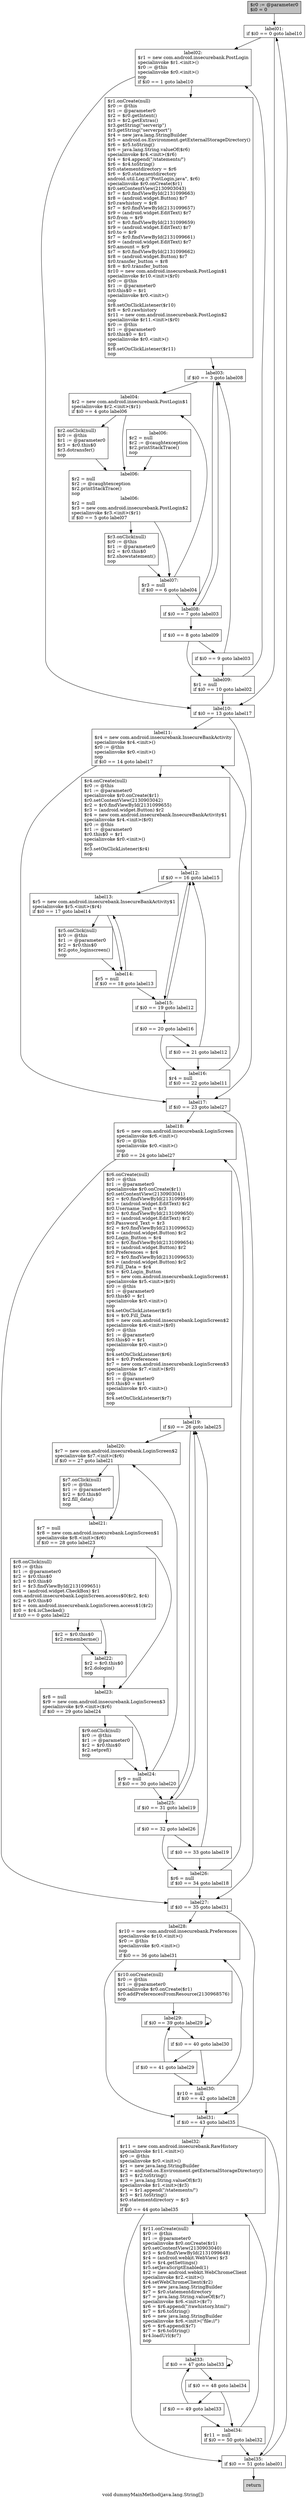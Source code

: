 digraph "void dummyMainMethod(java.lang.String[])" {
    label="void dummyMainMethod(java.lang.String[])";
    node [shape=box];
    "0" [style=filled,fillcolor=gray,label="$r0 := @parameter0\l$i0 = 0\l",];
    "1" [label="label01:\nif $i0 == 0 goto label10\l",];
    "0"->"1";
    "2" [label="label02:\n$r1 = new com.android.insecurebank.PostLogin\lspecialinvoke $r1.<init>()\l$r0 := @this\lspecialinvoke $r0.<init>()\lnop\lif $i0 == 1 goto label10\l",];
    "1"->"2";
    "15" [label="label10:\nif $i0 == 13 goto label17\l",];
    "1"->"15";
    "3" [label="$r1.onCreate(null)\l$r0 := @this\l$r1 := @parameter0\l$r2 = $r0.getIntent()\l$r3 = $r2.getExtras()\l$r3.getString(\"serverip\")\l$r3.getString(\"serverport\")\l$r4 = new java.lang.StringBuilder\l$r5 = android.os.Environment.getExternalStorageDirectory()\l$r6 = $r5.toString()\l$r6 = java.lang.String.valueOf($r6)\lspecialinvoke $r4.<init>($r6)\l$r4 = $r4.append(\"/statements/\")\l$r6 = $r4.toString()\l$r0.statementdirectory = $r6\l$r6 = $r0.statementdirectory\landroid.util.Log.i(\"PostLogin.java\", $r6)\lspecialinvoke $r0.onCreate($r1)\l$r0.setContentView(2130903043)\l$r7 = $r0.findViewById(2131099663)\l$r8 = (android.widget.Button) $r7\l$r0.rawhistory = $r8\l$r7 = $r0.findViewById(2131099657)\l$r9 = (android.widget.EditText) $r7\l$r0.from = $r9\l$r7 = $r0.findViewById(2131099659)\l$r9 = (android.widget.EditText) $r7\l$r0.to = $r9\l$r7 = $r0.findViewById(2131099661)\l$r9 = (android.widget.EditText) $r7\l$r0.amount = $r9\l$r7 = $r0.findViewById(2131099662)\l$r8 = (android.widget.Button) $r7\l$r0.transfer_button = $r8\l$r8 = $r0.transfer_button\l$r10 = new com.android.insecurebank.PostLogin$1\lspecialinvoke $r10.<init>($r0)\l$r0 := @this\l$r1 := @parameter0\l$r0.this$0 = $r1\lspecialinvoke $r0.<init>()\lnop\l$r8.setOnClickListener($r10)\l$r8 = $r0.rawhistory\l$r11 = new com.android.insecurebank.PostLogin$2\lspecialinvoke $r11.<init>($r0)\l$r0 := @this\l$r1 := @parameter0\l$r0.this$0 = $r1\lspecialinvoke $r0.<init>()\lnop\l$r8.setOnClickListener($r11)\lnop\l",];
    "2"->"3";
    "2"->"15";
    "4" [label="label03:\nif $i0 == 3 goto label08\l",];
    "3"->"4";
    "5" [label="label04:\n$r2 = new com.android.insecurebank.PostLogin$1\lspecialinvoke $r2.<init>($r1)\lif $i0 == 4 goto label06\l",];
    "4"->"5";
    "11" [label="label08:\nif $i0 == 7 goto label03\l",];
    "4"->"11";
    "6" [label="$r2.onClick(null)\l$r0 := @this\l$r1 := @parameter0\l$r3 = $r0.this$0\l$r3.dotransfer()\lnop\l",];
    "5"->"6";
    "8" [label="label06:\n$r2 = null\l$r2 := @caughtexception\l$r2.printStackTrace()\lnop\llabel06:\n$r2 = null\l$r3 = new com.android.insecurebank.PostLogin$2\lspecialinvoke $r3.<init>($r1)\lif $i0 == 5 goto label07\l",];
    "5"->"8";
    "6"->"8";
    "7" [label="label06:\n$r2 = null\l$r2 := @caughtexception\l$r2.printStackTrace()\lnop\l",];
    "7"->"8";
    "9" [label="$r3.onClick(null)\l$r0 := @this\l$r1 := @parameter0\l$r2 = $r0.this$0\l$r2.showstatement()\lnop\l",];
    "8"->"9";
    "10" [label="label07:\n$r3 = null\lif $i0 == 6 goto label04\l",];
    "8"->"10";
    "9"->"10";
    "10"->"5";
    "10"->"11";
    "11"->"4";
    "12" [label="if $i0 == 8 goto label09\l",];
    "11"->"12";
    "13" [label="if $i0 == 9 goto label03\l",];
    "12"->"13";
    "14" [label="label09:\n$r1 = null\lif $i0 == 10 goto label02\l",];
    "12"->"14";
    "13"->"4";
    "13"->"14";
    "14"->"2";
    "14"->"15";
    "16" [label="label11:\n$r4 = new com.android.insecurebank.InsecureBankActivity\lspecialinvoke $r4.<init>()\l$r0 := @this\lspecialinvoke $r0.<init>()\lnop\lif $i0 == 14 goto label17\l",];
    "15"->"16";
    "26" [label="label17:\nif $i0 == 23 goto label27\l",];
    "15"->"26";
    "17" [label="$r4.onCreate(null)\l$r0 := @this\l$r1 := @parameter0\lspecialinvoke $r0.onCreate($r1)\l$r0.setContentView(2130903042)\l$r2 = $r0.findViewById(2131099655)\l$r3 = (android.widget.Button) $r2\l$r4 = new com.android.insecurebank.InsecureBankActivity$1\lspecialinvoke $r4.<init>($r0)\l$r0 := @this\l$r1 := @parameter0\l$r0.this$0 = $r1\lspecialinvoke $r0.<init>()\lnop\l$r3.setOnClickListener($r4)\lnop\l",];
    "16"->"17";
    "16"->"26";
    "18" [label="label12:\nif $i0 == 16 goto label15\l",];
    "17"->"18";
    "19" [label="label13:\n$r5 = new com.android.insecurebank.InsecureBankActivity$1\lspecialinvoke $r5.<init>($r4)\lif $i0 == 17 goto label14\l",];
    "18"->"19";
    "22" [label="label15:\nif $i0 == 19 goto label12\l",];
    "18"->"22";
    "20" [label="$r5.onClick(null)\l$r0 := @this\l$r1 := @parameter0\l$r2 = $r0.this$0\l$r2.goto_loginscreen()\lnop\l",];
    "19"->"20";
    "21" [label="label14:\n$r5 = null\lif $i0 == 18 goto label13\l",];
    "19"->"21";
    "20"->"21";
    "21"->"19";
    "21"->"22";
    "22"->"18";
    "23" [label="if $i0 == 20 goto label16\l",];
    "22"->"23";
    "24" [label="if $i0 == 21 goto label12\l",];
    "23"->"24";
    "25" [label="label16:\n$r4 = null\lif $i0 == 22 goto label11\l",];
    "23"->"25";
    "24"->"18";
    "24"->"25";
    "25"->"16";
    "25"->"26";
    "27" [label="label18:\n$r6 = new com.android.insecurebank.LoginScreen\lspecialinvoke $r6.<init>()\l$r0 := @this\lspecialinvoke $r0.<init>()\lnop\lif $i0 == 24 goto label27\l",];
    "26"->"27";
    "43" [label="label27:\nif $i0 == 35 goto label31\l",];
    "26"->"43";
    "28" [label="$r6.onCreate(null)\l$r0 := @this\l$r1 := @parameter0\lspecialinvoke $r0.onCreate($r1)\l$r0.setContentView(2130903041)\l$r2 = $r0.findViewById(2131099649)\l$r3 = (android.widget.EditText) $r2\l$r0.Username_Text = $r3\l$r2 = $r0.findViewById(2131099650)\l$r3 = (android.widget.EditText) $r2\l$r0.Password_Text = $r3\l$r2 = $r0.findViewById(2131099652)\l$r4 = (android.widget.Button) $r2\l$r0.Login_Button = $r4\l$r2 = $r0.findViewById(2131099654)\l$r4 = (android.widget.Button) $r2\l$r0.Preferences = $r4\l$r2 = $r0.findViewById(2131099653)\l$r4 = (android.widget.Button) $r2\l$r0.Fill_Data = $r4\l$r4 = $r0.Login_Button\l$r5 = new com.android.insecurebank.LoginScreen$1\lspecialinvoke $r5.<init>($r0)\l$r0 := @this\l$r1 := @parameter0\l$r0.this$0 = $r1\lspecialinvoke $r0.<init>()\lnop\l$r4.setOnClickListener($r5)\l$r4 = $r0.Fill_Data\l$r6 = new com.android.insecurebank.LoginScreen$2\lspecialinvoke $r6.<init>($r0)\l$r0 := @this\l$r1 := @parameter0\l$r0.this$0 = $r1\lspecialinvoke $r0.<init>()\lnop\l$r4.setOnClickListener($r6)\l$r4 = $r0.Preferences\l$r7 = new com.android.insecurebank.LoginScreen$3\lspecialinvoke $r7.<init>($r0)\l$r0 := @this\l$r1 := @parameter0\l$r0.this$0 = $r1\lspecialinvoke $r0.<init>()\lnop\l$r4.setOnClickListener($r7)\lnop\l",];
    "27"->"28";
    "27"->"43";
    "29" [label="label19:\nif $i0 == 26 goto label25\l",];
    "28"->"29";
    "30" [label="label20:\n$r7 = new com.android.insecurebank.LoginScreen$2\lspecialinvoke $r7.<init>($r6)\lif $i0 == 27 goto label21\l",];
    "29"->"30";
    "39" [label="label25:\nif $i0 == 31 goto label19\l",];
    "29"->"39";
    "31" [label="$r7.onClick(null)\l$r0 := @this\l$r1 := @parameter0\l$r2 = $r0.this$0\l$r2.fill_data()\lnop\l",];
    "30"->"31";
    "32" [label="label21:\n$r7 = null\l$r8 = new com.android.insecurebank.LoginScreen$1\lspecialinvoke $r8.<init>($r6)\lif $i0 == 28 goto label23\l",];
    "30"->"32";
    "31"->"32";
    "33" [label="$r8.onClick(null)\l$r0 := @this\l$r1 := @parameter0\l$r2 = $r0.this$0\l$r3 = $r0.this$0\l$r1 = $r3.findViewById(2131099651)\l$r4 = (android.widget.CheckBox) $r1\lcom.android.insecurebank.LoginScreen.access$0($r2, $r4)\l$r2 = $r0.this$0\l$r4 = com.android.insecurebank.LoginScreen.access$1($r2)\l$z0 = $r4.isChecked()\lif $z0 == 0 goto label22\l",];
    "32"->"33";
    "36" [label="label23:\n$r8 = null\l$r9 = new com.android.insecurebank.LoginScreen$3\lspecialinvoke $r9.<init>($r6)\lif $i0 == 29 goto label24\l",];
    "32"->"36";
    "34" [label="$r2 = $r0.this$0\l$r2.rememberme()\l",];
    "33"->"34";
    "35" [label="label22:\n$r2 = $r0.this$0\l$r2.dologin()\lnop\l",];
    "33"->"35";
    "34"->"35";
    "35"->"36";
    "37" [label="$r9.onClick(null)\l$r0 := @this\l$r1 := @parameter0\l$r2 = $r0.this$0\l$r2.setpref()\lnop\l",];
    "36"->"37";
    "38" [label="label24:\n$r9 = null\lif $i0 == 30 goto label20\l",];
    "36"->"38";
    "37"->"38";
    "38"->"30";
    "38"->"39";
    "39"->"29";
    "40" [label="if $i0 == 32 goto label26\l",];
    "39"->"40";
    "41" [label="if $i0 == 33 goto label19\l",];
    "40"->"41";
    "42" [label="label26:\n$r6 = null\lif $i0 == 34 goto label18\l",];
    "40"->"42";
    "41"->"29";
    "41"->"42";
    "42"->"27";
    "42"->"43";
    "44" [label="label28:\n$r10 = new com.android.insecurebank.Preferences\lspecialinvoke $r10.<init>()\l$r0 := @this\lspecialinvoke $r0.<init>()\lnop\lif $i0 == 36 goto label31\l",];
    "43"->"44";
    "50" [label="label31:\nif $i0 == 43 goto label35\l",];
    "43"->"50";
    "45" [label="$r10.onCreate(null)\l$r0 := @this\l$r1 := @parameter0\lspecialinvoke $r0.onCreate($r1)\l$r0.addPreferencesFromResource(2130968576)\lnop\l",];
    "44"->"45";
    "44"->"50";
    "46" [label="label29:\nif $i0 == 39 goto label29\l",];
    "45"->"46";
    "46"->"46";
    "47" [label="if $i0 == 40 goto label30\l",];
    "46"->"47";
    "48" [label="if $i0 == 41 goto label29\l",];
    "47"->"48";
    "49" [label="label30:\n$r10 = null\lif $i0 == 42 goto label28\l",];
    "47"->"49";
    "48"->"46";
    "48"->"49";
    "49"->"44";
    "49"->"50";
    "51" [label="label32:\n$r11 = new com.android.insecurebank.RawHistory\lspecialinvoke $r11.<init>()\l$r0 := @this\lspecialinvoke $r0.<init>()\l$r1 = new java.lang.StringBuilder\l$r2 = android.os.Environment.getExternalStorageDirectory()\l$r3 = $r2.toString()\l$r3 = java.lang.String.valueOf($r3)\lspecialinvoke $r1.<init>($r3)\l$r1 = $r1.append(\"/statements/\")\l$r3 = $r1.toString()\l$r0.statementdirectory = $r3\lnop\lif $i0 == 44 goto label35\l",];
    "50"->"51";
    "57" [label="label35:\nif $i0 == 51 goto label01\l",];
    "50"->"57";
    "52" [label="$r11.onCreate(null)\l$r0 := @this\l$r1 := @parameter0\lspecialinvoke $r0.onCreate($r1)\l$r0.setContentView(2130903040)\l$r3 = $r0.findViewById(2131099648)\l$r4 = (android.webkit.WebView) $r3\l$r5 = $r4.getSettings()\l$r5.setJavaScriptEnabled(1)\l$r2 = new android.webkit.WebChromeClient\lspecialinvoke $r2.<init>()\l$r4.setWebChromeClient($r2)\l$r6 = new java.lang.StringBuilder\l$r7 = $r0.statementdirectory\l$r7 = java.lang.String.valueOf($r7)\lspecialinvoke $r6.<init>($r7)\l$r6 = $r6.append(\"/rawhistory.html\")\l$r7 = $r6.toString()\l$r6 = new java.lang.StringBuilder\lspecialinvoke $r6.<init>(\"file://\")\l$r6 = $r6.append($r7)\l$r7 = $r6.toString()\l$r4.loadUrl($r7)\lnop\l",];
    "51"->"52";
    "51"->"57";
    "53" [label="label33:\nif $i0 == 47 goto label33\l",];
    "52"->"53";
    "53"->"53";
    "54" [label="if $i0 == 48 goto label34\l",];
    "53"->"54";
    "55" [label="if $i0 == 49 goto label33\l",];
    "54"->"55";
    "56" [label="label34:\n$r11 = null\lif $i0 == 50 goto label32\l",];
    "54"->"56";
    "55"->"53";
    "55"->"56";
    "56"->"51";
    "56"->"57";
    "57"->"1";
    "58" [style=filled,fillcolor=lightgray,label="return\l",];
    "57"->"58";
}
